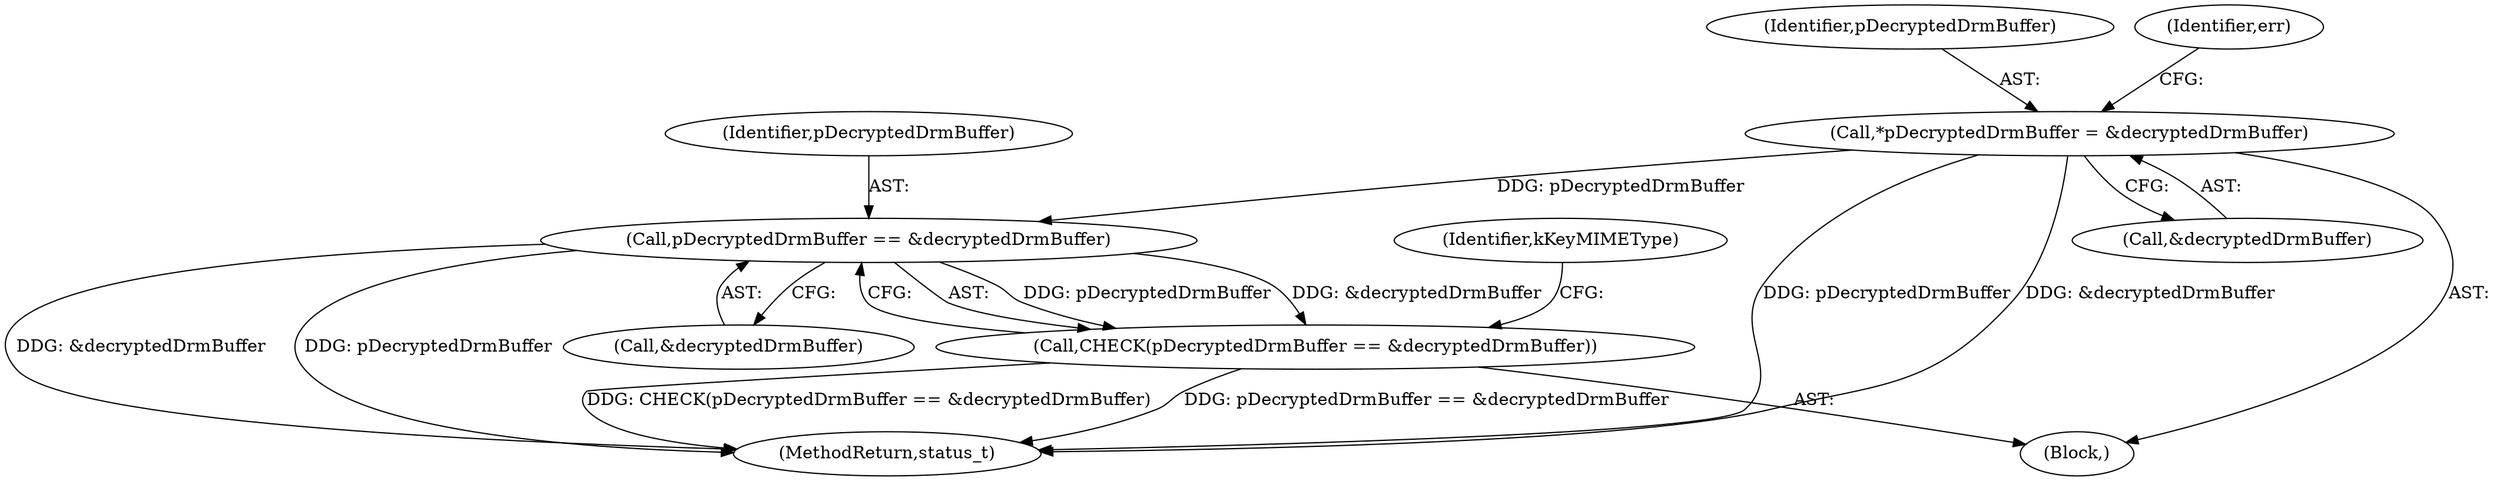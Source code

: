 digraph "0_Android_e248db02fbab2ee9162940bc19f087fd7d96cb9d@API" {
"1000143" [label="(Call,*pDecryptedDrmBuffer = &decryptedDrmBuffer)"];
"1000176" [label="(Call,pDecryptedDrmBuffer == &decryptedDrmBuffer)"];
"1000175" [label="(Call,CHECK(pDecryptedDrmBuffer == &decryptedDrmBuffer))"];
"1000183" [label="(Identifier,kKeyMIMEType)"];
"1000406" [label="(MethodReturn,status_t)"];
"1000144" [label="(Identifier,pDecryptedDrmBuffer)"];
"1000150" [label="(Identifier,err)"];
"1000103" [label="(Block,)"];
"1000176" [label="(Call,pDecryptedDrmBuffer == &decryptedDrmBuffer)"];
"1000175" [label="(Call,CHECK(pDecryptedDrmBuffer == &decryptedDrmBuffer))"];
"1000178" [label="(Call,&decryptedDrmBuffer)"];
"1000143" [label="(Call,*pDecryptedDrmBuffer = &decryptedDrmBuffer)"];
"1000177" [label="(Identifier,pDecryptedDrmBuffer)"];
"1000145" [label="(Call,&decryptedDrmBuffer)"];
"1000143" -> "1000103"  [label="AST: "];
"1000143" -> "1000145"  [label="CFG: "];
"1000144" -> "1000143"  [label="AST: "];
"1000145" -> "1000143"  [label="AST: "];
"1000150" -> "1000143"  [label="CFG: "];
"1000143" -> "1000406"  [label="DDG: pDecryptedDrmBuffer"];
"1000143" -> "1000406"  [label="DDG: &decryptedDrmBuffer"];
"1000143" -> "1000176"  [label="DDG: pDecryptedDrmBuffer"];
"1000176" -> "1000175"  [label="AST: "];
"1000176" -> "1000178"  [label="CFG: "];
"1000177" -> "1000176"  [label="AST: "];
"1000178" -> "1000176"  [label="AST: "];
"1000175" -> "1000176"  [label="CFG: "];
"1000176" -> "1000406"  [label="DDG: &decryptedDrmBuffer"];
"1000176" -> "1000406"  [label="DDG: pDecryptedDrmBuffer"];
"1000176" -> "1000175"  [label="DDG: pDecryptedDrmBuffer"];
"1000176" -> "1000175"  [label="DDG: &decryptedDrmBuffer"];
"1000175" -> "1000103"  [label="AST: "];
"1000183" -> "1000175"  [label="CFG: "];
"1000175" -> "1000406"  [label="DDG: pDecryptedDrmBuffer == &decryptedDrmBuffer"];
"1000175" -> "1000406"  [label="DDG: CHECK(pDecryptedDrmBuffer == &decryptedDrmBuffer)"];
}
